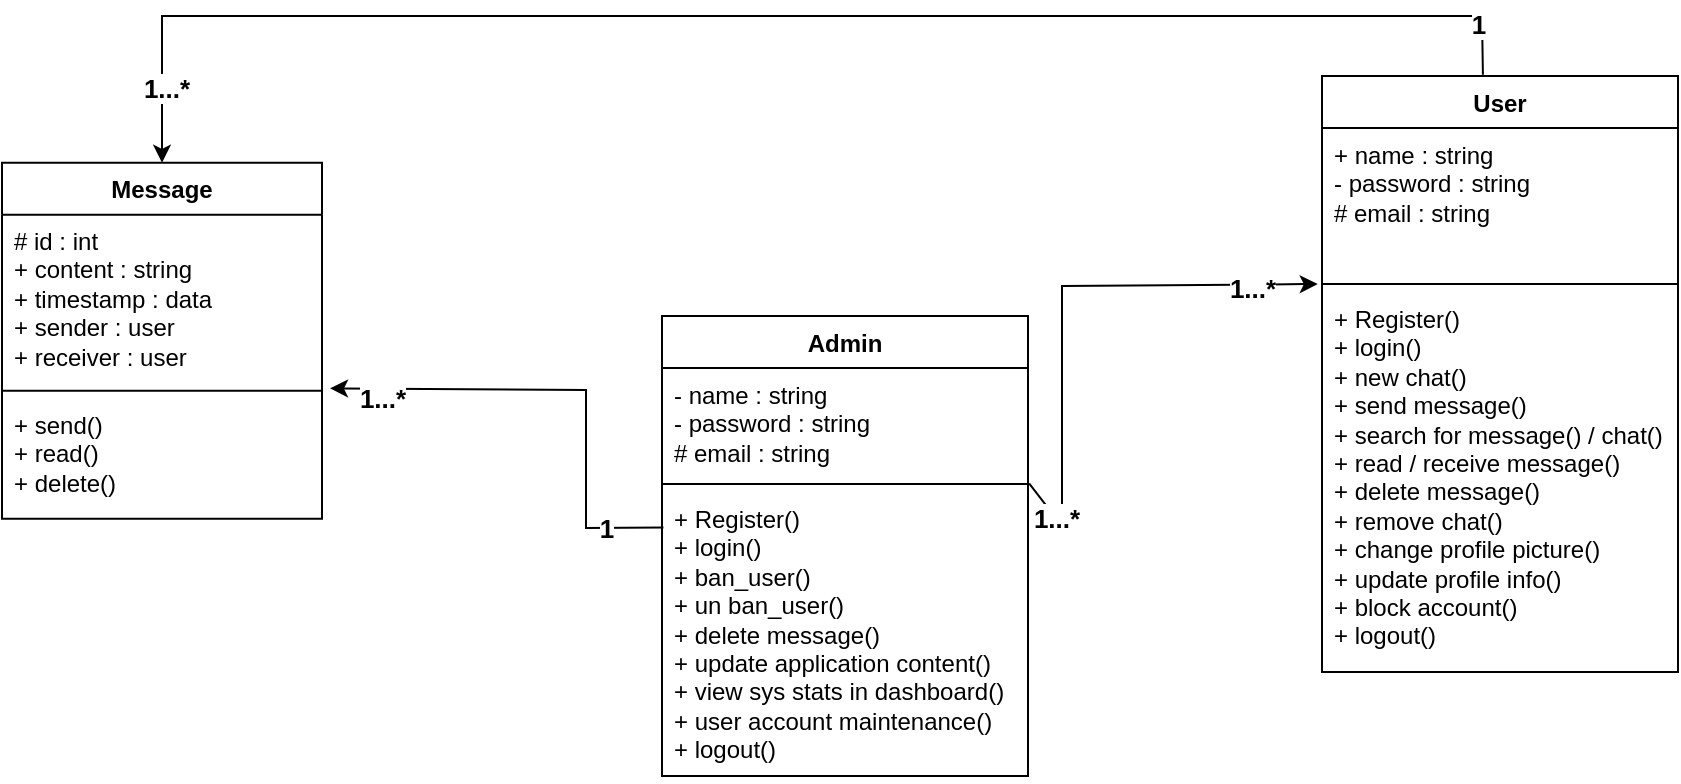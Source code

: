 <mxfile version="23.1.2" type="device">
  <diagram name="Page-1" id="K8w_MJRPMISs_ZkznXJ9">
    <mxGraphModel dx="1871" dy="602" grid="1" gridSize="10" guides="1" tooltips="1" connect="1" arrows="1" fold="1" page="1" pageScale="1" pageWidth="827" pageHeight="1169" math="0" shadow="0">
      <root>
        <mxCell id="0" />
        <mxCell id="1" parent="0" />
        <mxCell id="c0WlK5MnXjArckn8Ruph-1" value="Admin" style="swimlane;fontStyle=1;align=center;verticalAlign=top;childLayout=stackLayout;horizontal=1;startSize=26;horizontalStack=0;resizeParent=1;resizeParentMax=0;resizeLast=0;collapsible=1;marginBottom=0;whiteSpace=wrap;html=1;labelBackgroundColor=default;" vertex="1" parent="1">
          <mxGeometry x="320" y="260" width="183" height="230" as="geometry">
            <mxRectangle x="345" y="150" width="80" height="30" as="alternateBounds" />
          </mxGeometry>
        </mxCell>
        <mxCell id="c0WlK5MnXjArckn8Ruph-2" value="- name : string&lt;br&gt;- password : string&lt;br&gt;# email : string&amp;nbsp;" style="text;strokeColor=none;fillColor=none;align=left;verticalAlign=top;spacingLeft=4;spacingRight=4;overflow=hidden;rotatable=0;points=[[0,0.5],[1,0.5]];portConstraint=eastwest;whiteSpace=wrap;html=1;labelBackgroundColor=default;" vertex="1" parent="c0WlK5MnXjArckn8Ruph-1">
          <mxGeometry y="26" width="183" height="54" as="geometry" />
        </mxCell>
        <mxCell id="c0WlK5MnXjArckn8Ruph-3" value="" style="line;strokeWidth=1;fillColor=none;align=left;verticalAlign=middle;spacingTop=-1;spacingLeft=3;spacingRight=3;rotatable=0;labelPosition=right;points=[];portConstraint=eastwest;strokeColor=inherit;labelBackgroundColor=default;" vertex="1" parent="c0WlK5MnXjArckn8Ruph-1">
          <mxGeometry y="80" width="183" height="8" as="geometry" />
        </mxCell>
        <mxCell id="c0WlK5MnXjArckn8Ruph-4" value="+ Register()&lt;br&gt;+ login()&lt;br&gt;+&amp;nbsp;ban_user()&lt;br&gt;+ un ban_user()&lt;br&gt;+ delete message()&lt;br&gt;+ update application content()&lt;br&gt;+ view sys stats in dashboard()&lt;br&gt;+ user account maintenance()&lt;br&gt;+ logout()" style="text;strokeColor=none;fillColor=none;align=left;verticalAlign=top;spacingLeft=4;spacingRight=4;overflow=hidden;rotatable=0;points=[[0,0.5],[1,0.5]];portConstraint=eastwest;whiteSpace=wrap;html=1;labelBackgroundColor=default;" vertex="1" parent="c0WlK5MnXjArckn8Ruph-1">
          <mxGeometry y="88" width="183" height="142" as="geometry" />
        </mxCell>
        <mxCell id="c0WlK5MnXjArckn8Ruph-5" value="User" style="swimlane;fontStyle=1;align=center;verticalAlign=top;childLayout=stackLayout;horizontal=1;startSize=26;horizontalStack=0;resizeParent=1;resizeParentMax=0;resizeLast=0;collapsible=1;marginBottom=0;whiteSpace=wrap;html=1;labelBackgroundColor=default;" vertex="1" parent="1">
          <mxGeometry x="650" y="140" width="178" height="298" as="geometry">
            <mxRectangle x="345" y="150" width="80" height="30" as="alternateBounds" />
          </mxGeometry>
        </mxCell>
        <mxCell id="c0WlK5MnXjArckn8Ruph-6" value="+ name : string&lt;br&gt;- password : string&lt;br&gt;# email : string&amp;nbsp;" style="text;strokeColor=none;fillColor=none;align=left;verticalAlign=top;spacingLeft=4;spacingRight=4;overflow=hidden;rotatable=0;points=[[0,0.5],[1,0.5]];portConstraint=eastwest;whiteSpace=wrap;html=1;labelBackgroundColor=default;" vertex="1" parent="c0WlK5MnXjArckn8Ruph-5">
          <mxGeometry y="26" width="178" height="74" as="geometry" />
        </mxCell>
        <mxCell id="c0WlK5MnXjArckn8Ruph-7" value="" style="line;strokeWidth=1;fillColor=none;align=left;verticalAlign=middle;spacingTop=-1;spacingLeft=3;spacingRight=3;rotatable=0;labelPosition=right;points=[];portConstraint=eastwest;strokeColor=inherit;labelBackgroundColor=default;" vertex="1" parent="c0WlK5MnXjArckn8Ruph-5">
          <mxGeometry y="100" width="178" height="8" as="geometry" />
        </mxCell>
        <mxCell id="c0WlK5MnXjArckn8Ruph-8" value="+ Register()&lt;br&gt;+ login()&lt;br&gt;+ new chat()&lt;br&gt;+ send message()&lt;br&gt;+ search for message() / chat()&lt;br&gt;+ read / receive message()&lt;br&gt;+ delete message()&lt;br&gt;+ remove chat()&lt;br&gt;+ change profile picture()&lt;br&gt;+ update profile info()&lt;br&gt;+ block account()&lt;br&gt;+ logout()" style="text;strokeColor=none;fillColor=none;align=left;verticalAlign=top;spacingLeft=4;spacingRight=4;overflow=hidden;rotatable=0;points=[[0,0.5],[1,0.5]];portConstraint=eastwest;whiteSpace=wrap;html=1;labelBackgroundColor=default;" vertex="1" parent="c0WlK5MnXjArckn8Ruph-5">
          <mxGeometry y="108" width="178" height="190" as="geometry" />
        </mxCell>
        <mxCell id="c0WlK5MnXjArckn8Ruph-9" value="Message" style="swimlane;fontStyle=1;align=center;verticalAlign=top;childLayout=stackLayout;horizontal=1;startSize=26;horizontalStack=0;resizeParent=1;resizeParentMax=0;resizeLast=0;collapsible=1;marginBottom=0;whiteSpace=wrap;html=1;labelBackgroundColor=default;" vertex="1" parent="1">
          <mxGeometry x="-10" y="183.41" width="160" height="178" as="geometry">
            <mxRectangle x="345" y="150" width="80" height="30" as="alternateBounds" />
          </mxGeometry>
        </mxCell>
        <mxCell id="c0WlK5MnXjArckn8Ruph-10" value="# id : int&lt;br&gt;+ content : string&lt;br&gt;+ timestamp : data&lt;br&gt;+ sender : user&lt;br&gt;+ receiver : user&amp;nbsp;" style="text;strokeColor=none;fillColor=none;align=left;verticalAlign=top;spacingLeft=4;spacingRight=4;overflow=hidden;rotatable=0;points=[[0,0.5],[1,0.5]];portConstraint=eastwest;whiteSpace=wrap;html=1;labelBackgroundColor=default;" vertex="1" parent="c0WlK5MnXjArckn8Ruph-9">
          <mxGeometry y="26" width="160" height="84" as="geometry" />
        </mxCell>
        <mxCell id="c0WlK5MnXjArckn8Ruph-11" value="" style="line;strokeWidth=1;fillColor=none;align=left;verticalAlign=middle;spacingTop=-1;spacingLeft=3;spacingRight=3;rotatable=0;labelPosition=right;points=[];portConstraint=eastwest;strokeColor=inherit;labelBackgroundColor=default;" vertex="1" parent="c0WlK5MnXjArckn8Ruph-9">
          <mxGeometry y="110" width="160" height="8" as="geometry" />
        </mxCell>
        <mxCell id="c0WlK5MnXjArckn8Ruph-12" value="+ send()&lt;br&gt;+ read()&lt;br&gt;+ delete()" style="text;strokeColor=none;fillColor=none;align=left;verticalAlign=top;spacingLeft=4;spacingRight=4;overflow=hidden;rotatable=0;points=[[0,0.5],[1,0.5]];portConstraint=eastwest;whiteSpace=wrap;html=1;labelBackgroundColor=default;" vertex="1" parent="c0WlK5MnXjArckn8Ruph-9">
          <mxGeometry y="118" width="160" height="60" as="geometry" />
        </mxCell>
        <mxCell id="c0WlK5MnXjArckn8Ruph-13" value="" style="endArrow=classic;html=1;rounded=0;exitX=0.452;exitY=-0.002;exitDx=0;exitDy=0;entryX=0.5;entryY=0;entryDx=0;entryDy=0;exitPerimeter=0;labelBackgroundColor=default;" edge="1" parent="1" source="c0WlK5MnXjArckn8Ruph-5" target="c0WlK5MnXjArckn8Ruph-9">
          <mxGeometry width="50" height="50" relative="1" as="geometry">
            <mxPoint x="240" y="280" as="sourcePoint" />
            <mxPoint x="290" y="230" as="targetPoint" />
            <Array as="points">
              <mxPoint x="730" y="110" />
              <mxPoint x="640" y="110" />
              <mxPoint x="400" y="110" />
              <mxPoint x="160" y="110" />
              <mxPoint x="70" y="110" />
            </Array>
          </mxGeometry>
        </mxCell>
        <mxCell id="c0WlK5MnXjArckn8Ruph-14" value="1" style="edgeLabel;html=1;align=center;verticalAlign=middle;resizable=0;points=[];fontStyle=1;fontSize=13;labelBackgroundColor=default;" vertex="1" connectable="0" parent="c0WlK5MnXjArckn8Ruph-13">
          <mxGeometry x="-0.932" y="2" relative="1" as="geometry">
            <mxPoint as="offset" />
          </mxGeometry>
        </mxCell>
        <mxCell id="c0WlK5MnXjArckn8Ruph-15" value="1...*" style="edgeLabel;html=1;align=center;verticalAlign=middle;resizable=0;points=[];fontSize=13;fontStyle=1;labelBackgroundColor=default;" vertex="1" connectable="0" parent="c0WlK5MnXjArckn8Ruph-13">
          <mxGeometry x="0.901" y="2" relative="1" as="geometry">
            <mxPoint as="offset" />
          </mxGeometry>
        </mxCell>
        <mxCell id="c0WlK5MnXjArckn8Ruph-16" value="" style="endArrow=classic;html=1;rounded=0;exitX=1.003;exitY=1.068;exitDx=0;exitDy=0;exitPerimeter=0;entryX=-0.012;entryY=-0.021;entryDx=0;entryDy=0;entryPerimeter=0;labelBackgroundColor=default;" edge="1" parent="1" source="c0WlK5MnXjArckn8Ruph-2" target="c0WlK5MnXjArckn8Ruph-8">
          <mxGeometry width="50" height="50" relative="1" as="geometry">
            <mxPoint x="260" y="300" as="sourcePoint" />
            <mxPoint x="310" y="250" as="targetPoint" />
            <Array as="points">
              <mxPoint x="520" y="365" />
              <mxPoint x="520" y="245" />
            </Array>
          </mxGeometry>
        </mxCell>
        <mxCell id="c0WlK5MnXjArckn8Ruph-17" value="1...*" style="edgeLabel;html=1;align=center;verticalAlign=middle;resizable=0;points=[];fontSize=13;fontStyle=1;labelBackgroundColor=default;" vertex="1" connectable="0" parent="c0WlK5MnXjArckn8Ruph-16">
          <mxGeometry x="0.756" y="-1" relative="1" as="geometry">
            <mxPoint as="offset" />
          </mxGeometry>
        </mxCell>
        <mxCell id="c0WlK5MnXjArckn8Ruph-18" value="1...*" style="edgeLabel;html=1;align=center;verticalAlign=middle;resizable=0;points=[];fontStyle=1;fontSize=13;labelBackgroundColor=default;" vertex="1" connectable="0" parent="c0WlK5MnXjArckn8Ruph-16">
          <mxGeometry x="-0.845" relative="1" as="geometry">
            <mxPoint as="offset" />
          </mxGeometry>
        </mxCell>
        <mxCell id="c0WlK5MnXjArckn8Ruph-19" value="" style="endArrow=classic;html=1;rounded=0;exitX=-0.008;exitY=1.078;exitDx=0;exitDy=0;exitPerimeter=0;entryX=1.025;entryY=1.033;entryDx=0;entryDy=0;entryPerimeter=0;labelBackgroundColor=default;" edge="1" parent="1" target="c0WlK5MnXjArckn8Ruph-10">
          <mxGeometry width="50" height="50" relative="1" as="geometry">
            <mxPoint x="320.72" y="365.772" as="sourcePoint" />
            <mxPoint x="238.48" y="297" as="targetPoint" />
            <Array as="points">
              <mxPoint x="282" y="366" />
              <mxPoint x="282" y="340" />
              <mxPoint x="282" y="297" />
            </Array>
          </mxGeometry>
        </mxCell>
        <mxCell id="c0WlK5MnXjArckn8Ruph-20" value="1" style="edgeLabel;html=1;align=center;verticalAlign=middle;resizable=0;points=[];fontSize=13;fontStyle=1;labelBackgroundColor=default;" vertex="1" connectable="0" parent="c0WlK5MnXjArckn8Ruph-19">
          <mxGeometry x="-0.752" relative="1" as="geometry">
            <mxPoint as="offset" />
          </mxGeometry>
        </mxCell>
        <mxCell id="c0WlK5MnXjArckn8Ruph-21" value="1...*" style="edgeLabel;html=1;align=center;verticalAlign=middle;resizable=0;points=[];fontSize=13;fontStyle=1;labelBackgroundColor=default;" vertex="1" connectable="0" parent="c0WlK5MnXjArckn8Ruph-19">
          <mxGeometry x="0.781" y="-1" relative="1" as="geometry">
            <mxPoint y="5" as="offset" />
          </mxGeometry>
        </mxCell>
      </root>
    </mxGraphModel>
  </diagram>
</mxfile>
